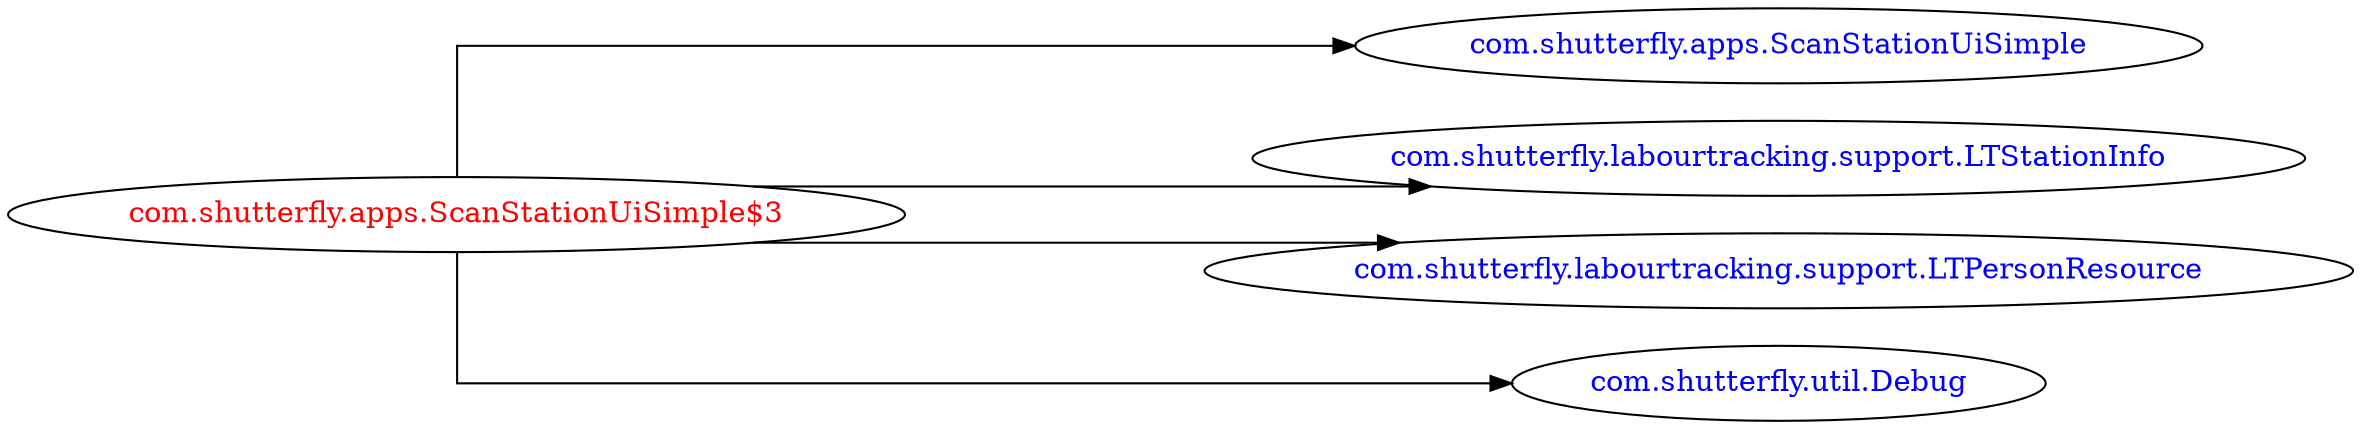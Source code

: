 digraph dependencyGraph {
 concentrate=true;
 ranksep="2.0";
 rankdir="LR"; 
 splines="ortho";
"com.shutterfly.apps.ScanStationUiSimple$3" [fontcolor="red"];
"com.shutterfly.apps.ScanStationUiSimple" [ fontcolor="blue" ];
"com.shutterfly.apps.ScanStationUiSimple$3"->"com.shutterfly.apps.ScanStationUiSimple";
"com.shutterfly.labourtracking.support.LTStationInfo" [ fontcolor="blue" ];
"com.shutterfly.apps.ScanStationUiSimple$3"->"com.shutterfly.labourtracking.support.LTStationInfo";
"com.shutterfly.labourtracking.support.LTPersonResource" [ fontcolor="blue" ];
"com.shutterfly.apps.ScanStationUiSimple$3"->"com.shutterfly.labourtracking.support.LTPersonResource";
"com.shutterfly.util.Debug" [ fontcolor="blue" ];
"com.shutterfly.apps.ScanStationUiSimple$3"->"com.shutterfly.util.Debug";
}